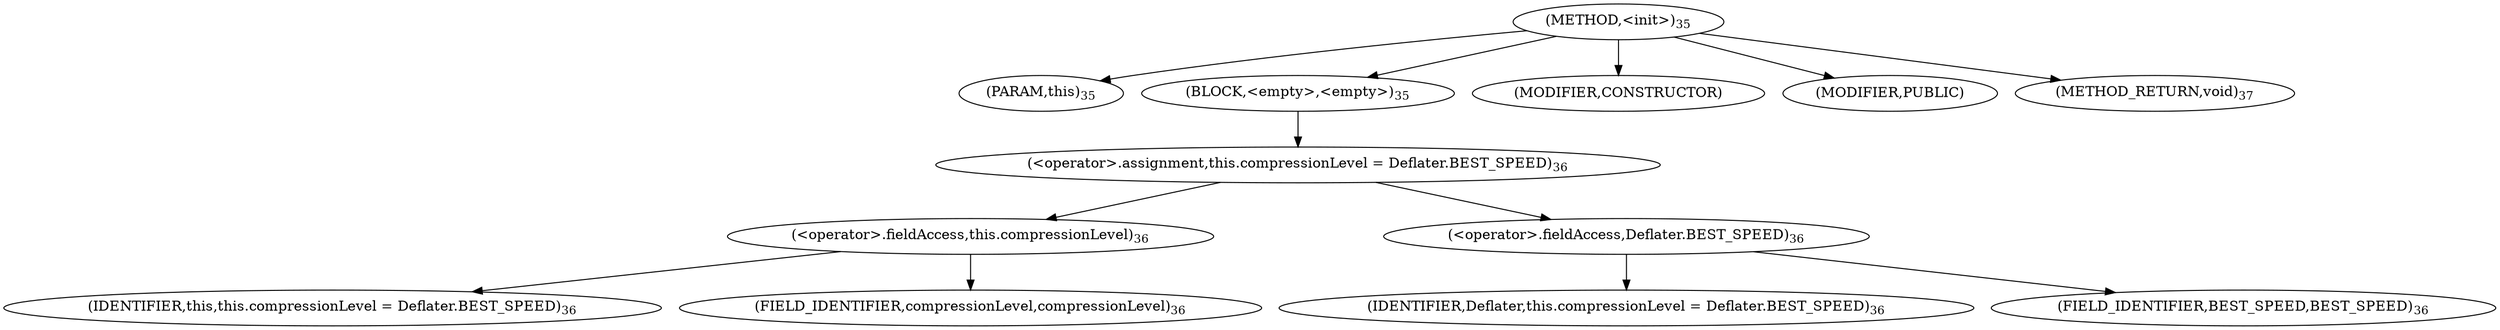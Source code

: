 digraph "&lt;init&gt;" {  
"31" [label = <(METHOD,&lt;init&gt;)<SUB>35</SUB>> ]
"4" [label = <(PARAM,this)<SUB>35</SUB>> ]
"32" [label = <(BLOCK,&lt;empty&gt;,&lt;empty&gt;)<SUB>35</SUB>> ]
"33" [label = <(&lt;operator&gt;.assignment,this.compressionLevel = Deflater.BEST_SPEED)<SUB>36</SUB>> ]
"34" [label = <(&lt;operator&gt;.fieldAccess,this.compressionLevel)<SUB>36</SUB>> ]
"3" [label = <(IDENTIFIER,this,this.compressionLevel = Deflater.BEST_SPEED)<SUB>36</SUB>> ]
"35" [label = <(FIELD_IDENTIFIER,compressionLevel,compressionLevel)<SUB>36</SUB>> ]
"36" [label = <(&lt;operator&gt;.fieldAccess,Deflater.BEST_SPEED)<SUB>36</SUB>> ]
"37" [label = <(IDENTIFIER,Deflater,this.compressionLevel = Deflater.BEST_SPEED)<SUB>36</SUB>> ]
"38" [label = <(FIELD_IDENTIFIER,BEST_SPEED,BEST_SPEED)<SUB>36</SUB>> ]
"39" [label = <(MODIFIER,CONSTRUCTOR)> ]
"40" [label = <(MODIFIER,PUBLIC)> ]
"41" [label = <(METHOD_RETURN,void)<SUB>37</SUB>> ]
  "31" -> "4" 
  "31" -> "32" 
  "31" -> "39" 
  "31" -> "40" 
  "31" -> "41" 
  "32" -> "33" 
  "33" -> "34" 
  "33" -> "36" 
  "34" -> "3" 
  "34" -> "35" 
  "36" -> "37" 
  "36" -> "38" 
}

